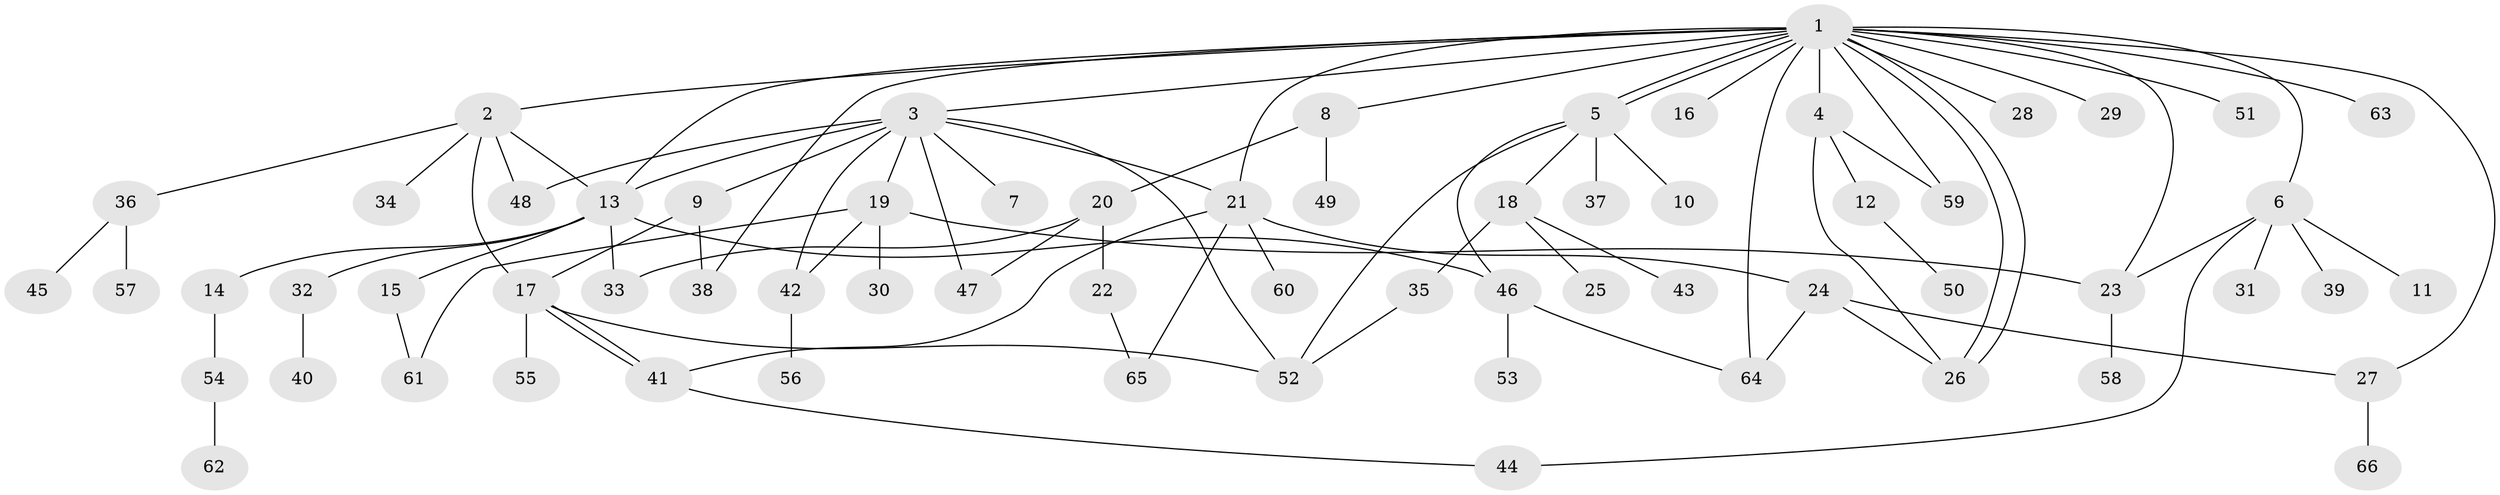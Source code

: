 // coarse degree distribution, {8: 0.03571428571428571, 9: 0.03571428571428571, 1: 0.35714285714285715, 2: 0.17857142857142858, 5: 0.17857142857142858, 4: 0.07142857142857142, 6: 0.03571428571428571, 3: 0.07142857142857142, 14: 0.03571428571428571}
// Generated by graph-tools (version 1.1) at 2025/36/03/04/25 23:36:54]
// undirected, 66 vertices, 93 edges
graph export_dot {
  node [color=gray90,style=filled];
  1;
  2;
  3;
  4;
  5;
  6;
  7;
  8;
  9;
  10;
  11;
  12;
  13;
  14;
  15;
  16;
  17;
  18;
  19;
  20;
  21;
  22;
  23;
  24;
  25;
  26;
  27;
  28;
  29;
  30;
  31;
  32;
  33;
  34;
  35;
  36;
  37;
  38;
  39;
  40;
  41;
  42;
  43;
  44;
  45;
  46;
  47;
  48;
  49;
  50;
  51;
  52;
  53;
  54;
  55;
  56;
  57;
  58;
  59;
  60;
  61;
  62;
  63;
  64;
  65;
  66;
  1 -- 2;
  1 -- 3;
  1 -- 4;
  1 -- 5;
  1 -- 5;
  1 -- 6;
  1 -- 8;
  1 -- 13;
  1 -- 16;
  1 -- 21;
  1 -- 23;
  1 -- 26;
  1 -- 26;
  1 -- 27;
  1 -- 28;
  1 -- 29;
  1 -- 38;
  1 -- 51;
  1 -- 59;
  1 -- 63;
  1 -- 64;
  2 -- 13;
  2 -- 17;
  2 -- 34;
  2 -- 36;
  2 -- 48;
  3 -- 7;
  3 -- 9;
  3 -- 13;
  3 -- 19;
  3 -- 21;
  3 -- 42;
  3 -- 47;
  3 -- 48;
  3 -- 52;
  4 -- 12;
  4 -- 26;
  4 -- 59;
  5 -- 10;
  5 -- 18;
  5 -- 37;
  5 -- 46;
  5 -- 52;
  6 -- 11;
  6 -- 23;
  6 -- 31;
  6 -- 39;
  6 -- 44;
  8 -- 20;
  8 -- 49;
  9 -- 17;
  9 -- 38;
  12 -- 50;
  13 -- 14;
  13 -- 15;
  13 -- 32;
  13 -- 33;
  13 -- 46;
  14 -- 54;
  15 -- 61;
  17 -- 41;
  17 -- 41;
  17 -- 52;
  17 -- 55;
  18 -- 25;
  18 -- 35;
  18 -- 43;
  19 -- 23;
  19 -- 30;
  19 -- 42;
  19 -- 61;
  20 -- 22;
  20 -- 33;
  20 -- 47;
  21 -- 24;
  21 -- 41;
  21 -- 60;
  21 -- 65;
  22 -- 65;
  23 -- 58;
  24 -- 26;
  24 -- 27;
  24 -- 64;
  27 -- 66;
  32 -- 40;
  35 -- 52;
  36 -- 45;
  36 -- 57;
  41 -- 44;
  42 -- 56;
  46 -- 53;
  46 -- 64;
  54 -- 62;
}
